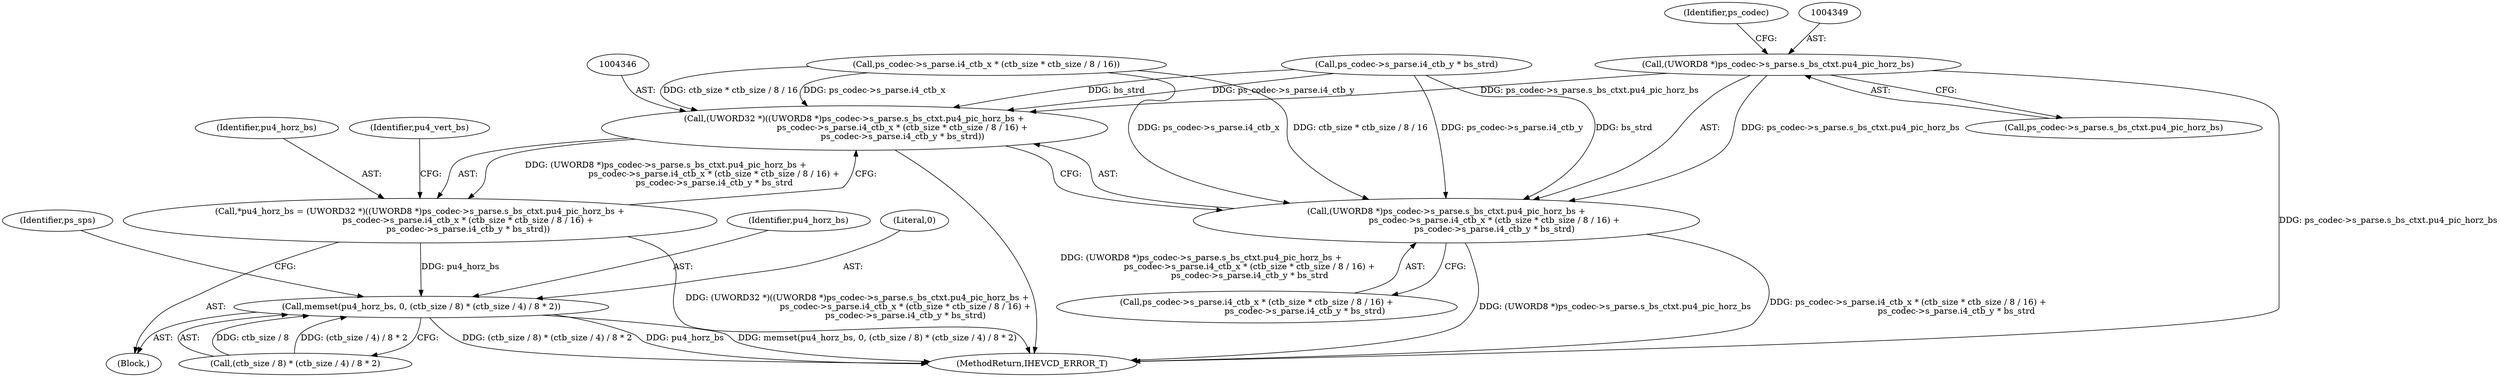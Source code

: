 digraph "0_Android_2b9fb0c2074d370a254b35e2489de2d94943578d@pointer" {
"1004348" [label="(Call,(UWORD8 *)ps_codec->s_parse.s_bs_ctxt.pu4_pic_horz_bs)"];
"1004345" [label="(Call,(UWORD32 *)((UWORD8 *)ps_codec->s_parse.s_bs_ctxt.pu4_pic_horz_bs +\n                                    ps_codec->s_parse.i4_ctb_x * (ctb_size * ctb_size / 8 / 16) +\n                                    ps_codec->s_parse.i4_ctb_y * bs_strd))"];
"1004343" [label="(Call,*pu4_horz_bs = (UWORD32 *)((UWORD8 *)ps_codec->s_parse.s_bs_ctxt.pu4_pic_horz_bs +\n                                    ps_codec->s_parse.i4_ctb_x * (ctb_size * ctb_size / 8 / 16) +\n                                    ps_codec->s_parse.i4_ctb_y * bs_strd))"];
"1004394" [label="(Call,memset(pu4_horz_bs, 0, (ctb_size / 8) * (ctb_size / 4) / 8 * 2))"];
"1004347" [label="(Call,(UWORD8 *)ps_codec->s_parse.s_bs_ctxt.pu4_pic_horz_bs +\n                                    ps_codec->s_parse.i4_ctb_x * (ctb_size * ctb_size / 8 / 16) +\n                                    ps_codec->s_parse.i4_ctb_y * bs_strd)"];
"1004361" [label="(Identifier,ps_codec)"];
"1004395" [label="(Identifier,pu4_horz_bs)"];
"1004289" [label="(Block,)"];
"1004345" [label="(Call,(UWORD32 *)((UWORD8 *)ps_codec->s_parse.s_bs_ctxt.pu4_pic_horz_bs +\n                                    ps_codec->s_parse.i4_ctb_x * (ctb_size * ctb_size / 8 / 16) +\n                                    ps_codec->s_parse.i4_ctb_y * bs_strd))"];
"1004344" [label="(Identifier,pu4_horz_bs)"];
"1004396" [label="(Literal,0)"];
"1004358" [label="(Call,ps_codec->s_parse.i4_ctb_x * (ctb_size * ctb_size / 8 / 16))"];
"1004348" [label="(Call,(UWORD8 *)ps_codec->s_parse.s_bs_ctxt.pu4_pic_horz_bs)"];
"1004379" [label="(Identifier,pu4_vert_bs)"];
"1004347" [label="(Call,(UWORD8 *)ps_codec->s_parse.s_bs_ctxt.pu4_pic_horz_bs +\n                                    ps_codec->s_parse.i4_ctb_x * (ctb_size * ctb_size / 8 / 16) +\n                                    ps_codec->s_parse.i4_ctb_y * bs_strd)"];
"1004357" [label="(Call,ps_codec->s_parse.i4_ctb_x * (ctb_size * ctb_size / 8 / 16) +\n                                    ps_codec->s_parse.i4_ctb_y * bs_strd)"];
"1004394" [label="(Call,memset(pu4_horz_bs, 0, (ctb_size / 8) * (ctb_size / 4) / 8 * 2))"];
"1004371" [label="(Call,ps_codec->s_parse.i4_ctb_y * bs_strd)"];
"1004411" [label="(Identifier,ps_sps)"];
"1005291" [label="(MethodReturn,IHEVCD_ERROR_T)"];
"1004397" [label="(Call,(ctb_size / 8) * (ctb_size / 4) / 8 * 2)"];
"1004350" [label="(Call,ps_codec->s_parse.s_bs_ctxt.pu4_pic_horz_bs)"];
"1004343" [label="(Call,*pu4_horz_bs = (UWORD32 *)((UWORD8 *)ps_codec->s_parse.s_bs_ctxt.pu4_pic_horz_bs +\n                                    ps_codec->s_parse.i4_ctb_x * (ctb_size * ctb_size / 8 / 16) +\n                                    ps_codec->s_parse.i4_ctb_y * bs_strd))"];
"1004348" -> "1004347"  [label="AST: "];
"1004348" -> "1004350"  [label="CFG: "];
"1004349" -> "1004348"  [label="AST: "];
"1004350" -> "1004348"  [label="AST: "];
"1004361" -> "1004348"  [label="CFG: "];
"1004348" -> "1005291"  [label="DDG: ps_codec->s_parse.s_bs_ctxt.pu4_pic_horz_bs"];
"1004348" -> "1004345"  [label="DDG: ps_codec->s_parse.s_bs_ctxt.pu4_pic_horz_bs"];
"1004348" -> "1004347"  [label="DDG: ps_codec->s_parse.s_bs_ctxt.pu4_pic_horz_bs"];
"1004345" -> "1004343"  [label="AST: "];
"1004345" -> "1004347"  [label="CFG: "];
"1004346" -> "1004345"  [label="AST: "];
"1004347" -> "1004345"  [label="AST: "];
"1004343" -> "1004345"  [label="CFG: "];
"1004345" -> "1005291"  [label="DDG: (UWORD8 *)ps_codec->s_parse.s_bs_ctxt.pu4_pic_horz_bs +\n                                    ps_codec->s_parse.i4_ctb_x * (ctb_size * ctb_size / 8 / 16) +\n                                    ps_codec->s_parse.i4_ctb_y * bs_strd"];
"1004345" -> "1004343"  [label="DDG: (UWORD8 *)ps_codec->s_parse.s_bs_ctxt.pu4_pic_horz_bs +\n                                    ps_codec->s_parse.i4_ctb_x * (ctb_size * ctb_size / 8 / 16) +\n                                    ps_codec->s_parse.i4_ctb_y * bs_strd"];
"1004358" -> "1004345"  [label="DDG: ps_codec->s_parse.i4_ctb_x"];
"1004358" -> "1004345"  [label="DDG: ctb_size * ctb_size / 8 / 16"];
"1004371" -> "1004345"  [label="DDG: ps_codec->s_parse.i4_ctb_y"];
"1004371" -> "1004345"  [label="DDG: bs_strd"];
"1004343" -> "1004289"  [label="AST: "];
"1004344" -> "1004343"  [label="AST: "];
"1004379" -> "1004343"  [label="CFG: "];
"1004343" -> "1005291"  [label="DDG: (UWORD32 *)((UWORD8 *)ps_codec->s_parse.s_bs_ctxt.pu4_pic_horz_bs +\n                                    ps_codec->s_parse.i4_ctb_x * (ctb_size * ctb_size / 8 / 16) +\n                                    ps_codec->s_parse.i4_ctb_y * bs_strd)"];
"1004343" -> "1004394"  [label="DDG: pu4_horz_bs"];
"1004394" -> "1004289"  [label="AST: "];
"1004394" -> "1004397"  [label="CFG: "];
"1004395" -> "1004394"  [label="AST: "];
"1004396" -> "1004394"  [label="AST: "];
"1004397" -> "1004394"  [label="AST: "];
"1004411" -> "1004394"  [label="CFG: "];
"1004394" -> "1005291"  [label="DDG: (ctb_size / 8) * (ctb_size / 4) / 8 * 2"];
"1004394" -> "1005291"  [label="DDG: pu4_horz_bs"];
"1004394" -> "1005291"  [label="DDG: memset(pu4_horz_bs, 0, (ctb_size / 8) * (ctb_size / 4) / 8 * 2)"];
"1004397" -> "1004394"  [label="DDG: ctb_size / 8"];
"1004397" -> "1004394"  [label="DDG: (ctb_size / 4) / 8 * 2"];
"1004347" -> "1004357"  [label="CFG: "];
"1004357" -> "1004347"  [label="AST: "];
"1004347" -> "1005291"  [label="DDG: (UWORD8 *)ps_codec->s_parse.s_bs_ctxt.pu4_pic_horz_bs"];
"1004347" -> "1005291"  [label="DDG: ps_codec->s_parse.i4_ctb_x * (ctb_size * ctb_size / 8 / 16) +\n                                    ps_codec->s_parse.i4_ctb_y * bs_strd"];
"1004358" -> "1004347"  [label="DDG: ps_codec->s_parse.i4_ctb_x"];
"1004358" -> "1004347"  [label="DDG: ctb_size * ctb_size / 8 / 16"];
"1004371" -> "1004347"  [label="DDG: ps_codec->s_parse.i4_ctb_y"];
"1004371" -> "1004347"  [label="DDG: bs_strd"];
}
